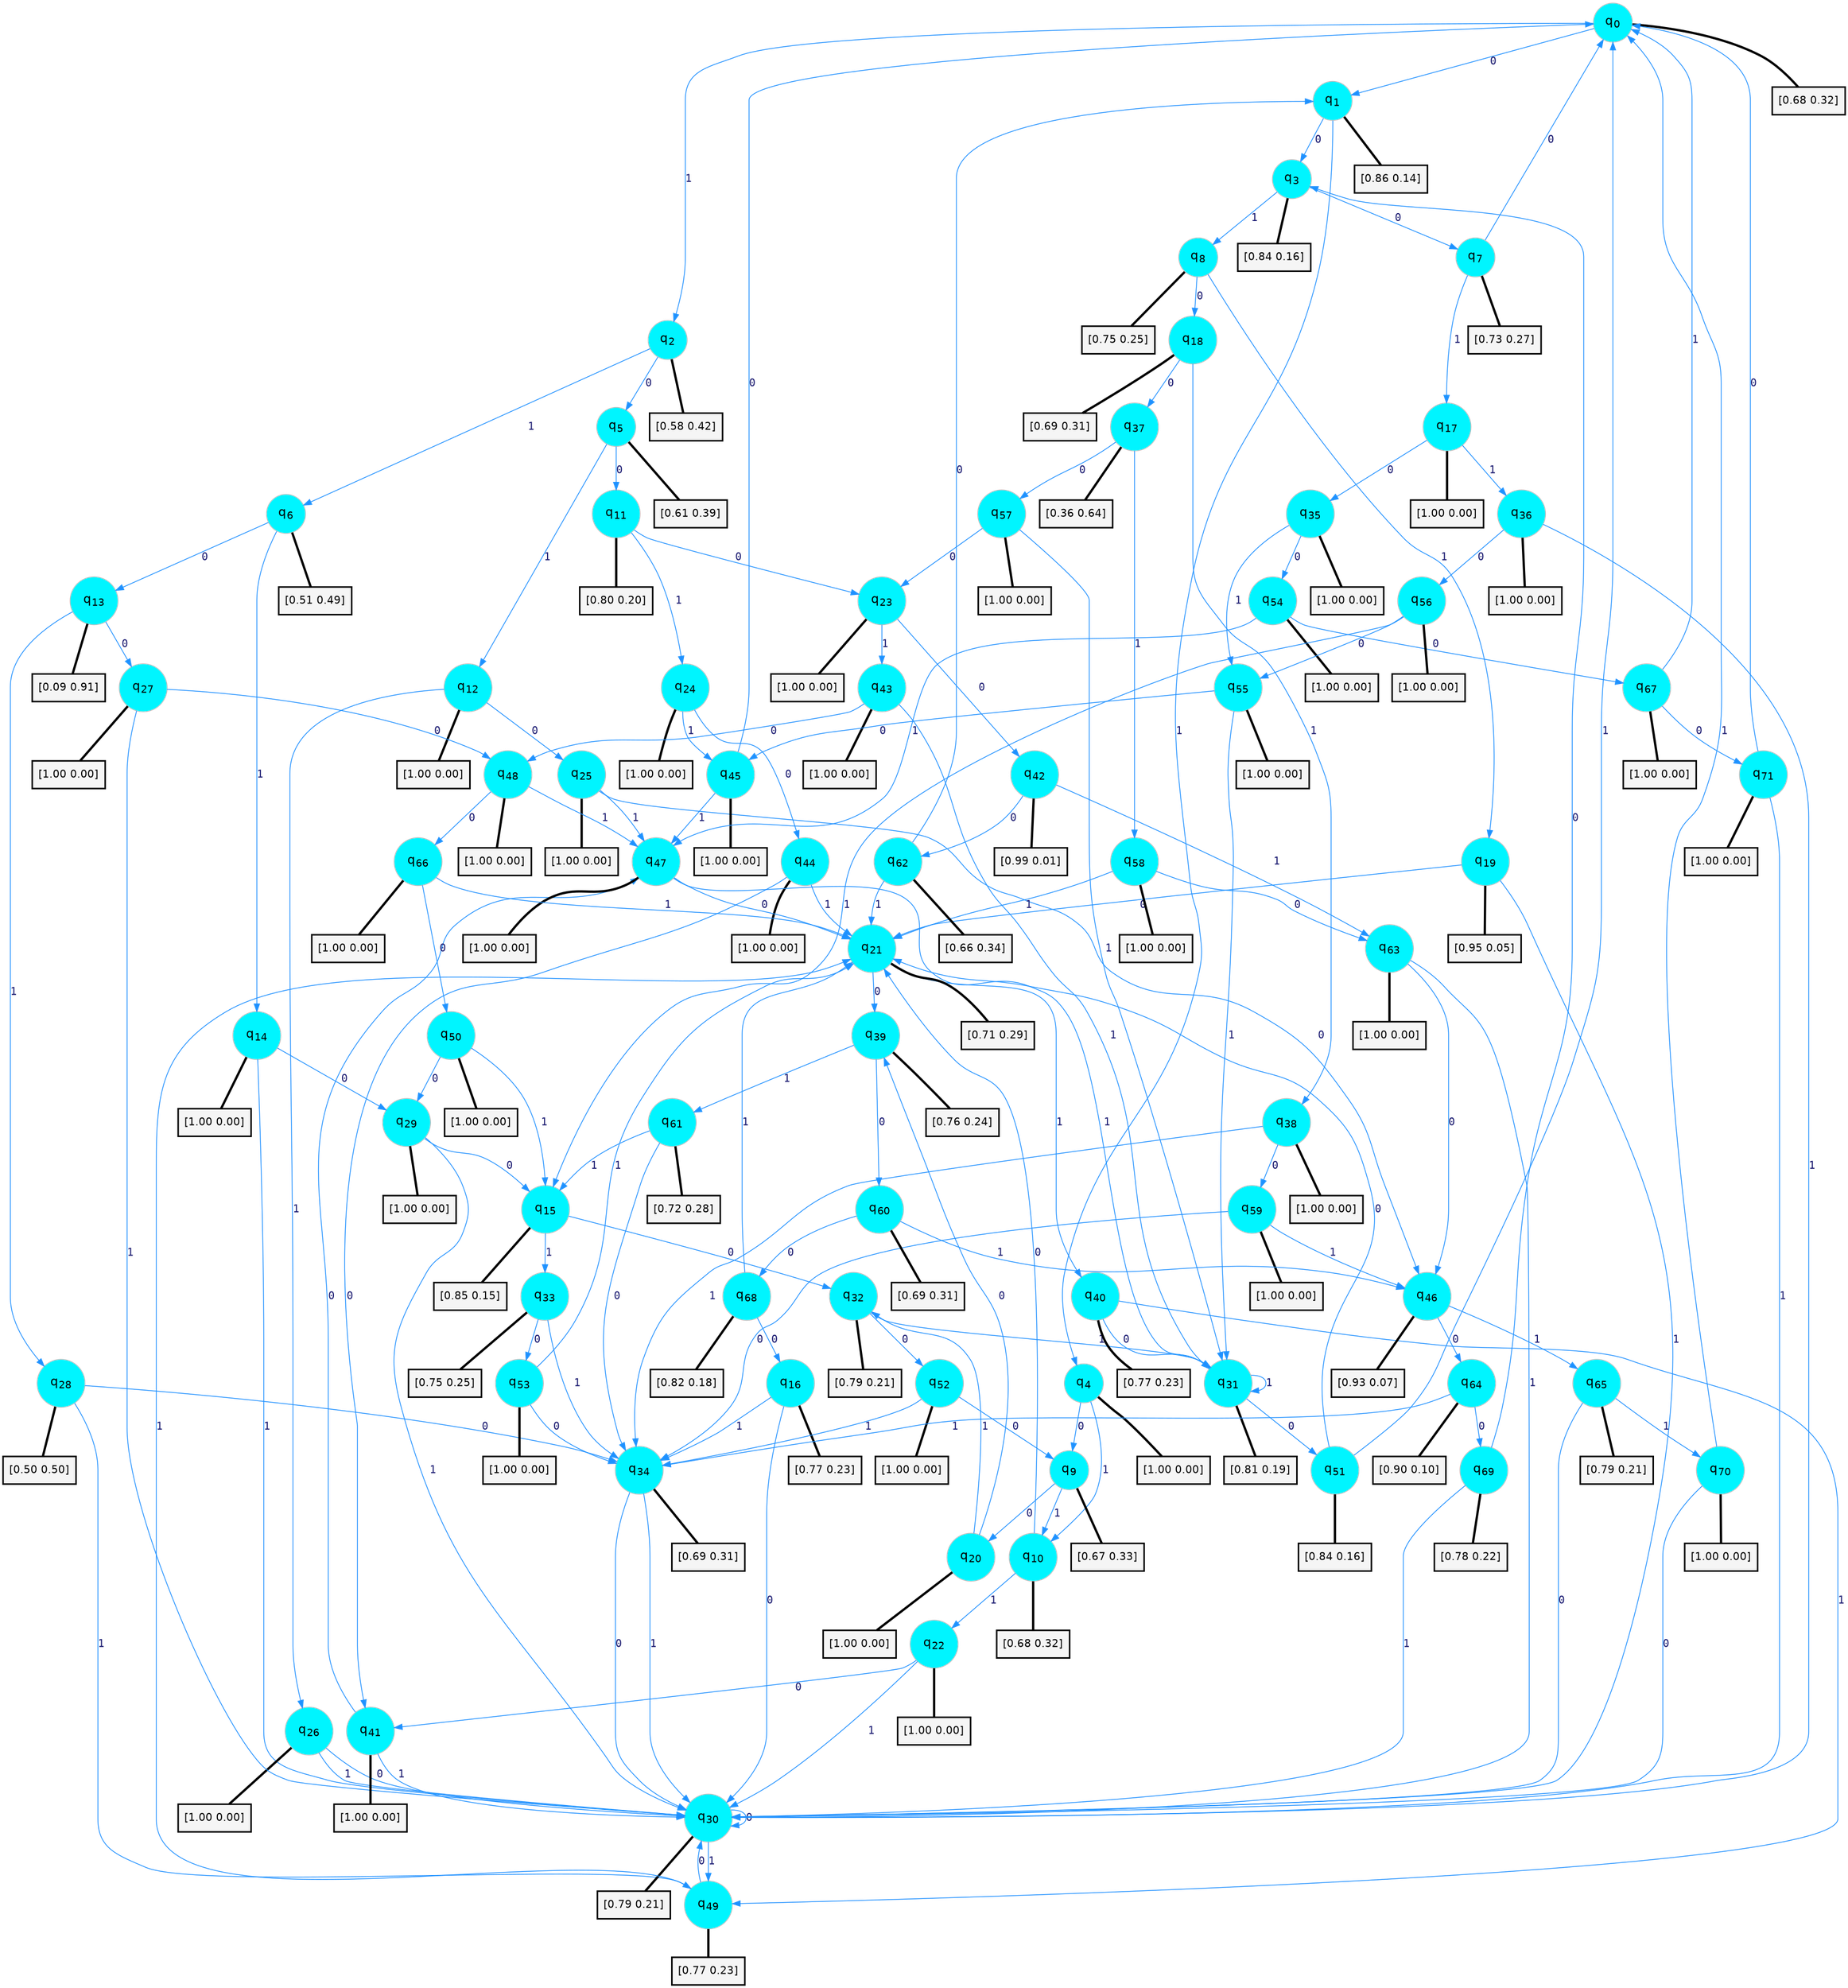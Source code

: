 digraph G {
graph [
bgcolor=transparent, dpi=300, rankdir=TD, size="40,25"];
node [
color=gray, fillcolor=turquoise1, fontcolor=black, fontname=Helvetica, fontsize=16, fontweight=bold, shape=circle, style=filled];
edge [
arrowsize=1, color=dodgerblue1, fontcolor=midnightblue, fontname=courier, fontweight=bold, penwidth=1, style=solid, weight=20];
0[label=<q<SUB>0</SUB>>];
1[label=<q<SUB>1</SUB>>];
2[label=<q<SUB>2</SUB>>];
3[label=<q<SUB>3</SUB>>];
4[label=<q<SUB>4</SUB>>];
5[label=<q<SUB>5</SUB>>];
6[label=<q<SUB>6</SUB>>];
7[label=<q<SUB>7</SUB>>];
8[label=<q<SUB>8</SUB>>];
9[label=<q<SUB>9</SUB>>];
10[label=<q<SUB>10</SUB>>];
11[label=<q<SUB>11</SUB>>];
12[label=<q<SUB>12</SUB>>];
13[label=<q<SUB>13</SUB>>];
14[label=<q<SUB>14</SUB>>];
15[label=<q<SUB>15</SUB>>];
16[label=<q<SUB>16</SUB>>];
17[label=<q<SUB>17</SUB>>];
18[label=<q<SUB>18</SUB>>];
19[label=<q<SUB>19</SUB>>];
20[label=<q<SUB>20</SUB>>];
21[label=<q<SUB>21</SUB>>];
22[label=<q<SUB>22</SUB>>];
23[label=<q<SUB>23</SUB>>];
24[label=<q<SUB>24</SUB>>];
25[label=<q<SUB>25</SUB>>];
26[label=<q<SUB>26</SUB>>];
27[label=<q<SUB>27</SUB>>];
28[label=<q<SUB>28</SUB>>];
29[label=<q<SUB>29</SUB>>];
30[label=<q<SUB>30</SUB>>];
31[label=<q<SUB>31</SUB>>];
32[label=<q<SUB>32</SUB>>];
33[label=<q<SUB>33</SUB>>];
34[label=<q<SUB>34</SUB>>];
35[label=<q<SUB>35</SUB>>];
36[label=<q<SUB>36</SUB>>];
37[label=<q<SUB>37</SUB>>];
38[label=<q<SUB>38</SUB>>];
39[label=<q<SUB>39</SUB>>];
40[label=<q<SUB>40</SUB>>];
41[label=<q<SUB>41</SUB>>];
42[label=<q<SUB>42</SUB>>];
43[label=<q<SUB>43</SUB>>];
44[label=<q<SUB>44</SUB>>];
45[label=<q<SUB>45</SUB>>];
46[label=<q<SUB>46</SUB>>];
47[label=<q<SUB>47</SUB>>];
48[label=<q<SUB>48</SUB>>];
49[label=<q<SUB>49</SUB>>];
50[label=<q<SUB>50</SUB>>];
51[label=<q<SUB>51</SUB>>];
52[label=<q<SUB>52</SUB>>];
53[label=<q<SUB>53</SUB>>];
54[label=<q<SUB>54</SUB>>];
55[label=<q<SUB>55</SUB>>];
56[label=<q<SUB>56</SUB>>];
57[label=<q<SUB>57</SUB>>];
58[label=<q<SUB>58</SUB>>];
59[label=<q<SUB>59</SUB>>];
60[label=<q<SUB>60</SUB>>];
61[label=<q<SUB>61</SUB>>];
62[label=<q<SUB>62</SUB>>];
63[label=<q<SUB>63</SUB>>];
64[label=<q<SUB>64</SUB>>];
65[label=<q<SUB>65</SUB>>];
66[label=<q<SUB>66</SUB>>];
67[label=<q<SUB>67</SUB>>];
68[label=<q<SUB>68</SUB>>];
69[label=<q<SUB>69</SUB>>];
70[label=<q<SUB>70</SUB>>];
71[label=<q<SUB>71</SUB>>];
72[label="[0.68 0.32]", shape=box,fontcolor=black, fontname=Helvetica, fontsize=14, penwidth=2, fillcolor=whitesmoke,color=black];
73[label="[0.86 0.14]", shape=box,fontcolor=black, fontname=Helvetica, fontsize=14, penwidth=2, fillcolor=whitesmoke,color=black];
74[label="[0.58 0.42]", shape=box,fontcolor=black, fontname=Helvetica, fontsize=14, penwidth=2, fillcolor=whitesmoke,color=black];
75[label="[0.84 0.16]", shape=box,fontcolor=black, fontname=Helvetica, fontsize=14, penwidth=2, fillcolor=whitesmoke,color=black];
76[label="[1.00 0.00]", shape=box,fontcolor=black, fontname=Helvetica, fontsize=14, penwidth=2, fillcolor=whitesmoke,color=black];
77[label="[0.61 0.39]", shape=box,fontcolor=black, fontname=Helvetica, fontsize=14, penwidth=2, fillcolor=whitesmoke,color=black];
78[label="[0.51 0.49]", shape=box,fontcolor=black, fontname=Helvetica, fontsize=14, penwidth=2, fillcolor=whitesmoke,color=black];
79[label="[0.73 0.27]", shape=box,fontcolor=black, fontname=Helvetica, fontsize=14, penwidth=2, fillcolor=whitesmoke,color=black];
80[label="[0.75 0.25]", shape=box,fontcolor=black, fontname=Helvetica, fontsize=14, penwidth=2, fillcolor=whitesmoke,color=black];
81[label="[0.67 0.33]", shape=box,fontcolor=black, fontname=Helvetica, fontsize=14, penwidth=2, fillcolor=whitesmoke,color=black];
82[label="[0.68 0.32]", shape=box,fontcolor=black, fontname=Helvetica, fontsize=14, penwidth=2, fillcolor=whitesmoke,color=black];
83[label="[0.80 0.20]", shape=box,fontcolor=black, fontname=Helvetica, fontsize=14, penwidth=2, fillcolor=whitesmoke,color=black];
84[label="[1.00 0.00]", shape=box,fontcolor=black, fontname=Helvetica, fontsize=14, penwidth=2, fillcolor=whitesmoke,color=black];
85[label="[0.09 0.91]", shape=box,fontcolor=black, fontname=Helvetica, fontsize=14, penwidth=2, fillcolor=whitesmoke,color=black];
86[label="[1.00 0.00]", shape=box,fontcolor=black, fontname=Helvetica, fontsize=14, penwidth=2, fillcolor=whitesmoke,color=black];
87[label="[0.85 0.15]", shape=box,fontcolor=black, fontname=Helvetica, fontsize=14, penwidth=2, fillcolor=whitesmoke,color=black];
88[label="[0.77 0.23]", shape=box,fontcolor=black, fontname=Helvetica, fontsize=14, penwidth=2, fillcolor=whitesmoke,color=black];
89[label="[1.00 0.00]", shape=box,fontcolor=black, fontname=Helvetica, fontsize=14, penwidth=2, fillcolor=whitesmoke,color=black];
90[label="[0.69 0.31]", shape=box,fontcolor=black, fontname=Helvetica, fontsize=14, penwidth=2, fillcolor=whitesmoke,color=black];
91[label="[0.95 0.05]", shape=box,fontcolor=black, fontname=Helvetica, fontsize=14, penwidth=2, fillcolor=whitesmoke,color=black];
92[label="[1.00 0.00]", shape=box,fontcolor=black, fontname=Helvetica, fontsize=14, penwidth=2, fillcolor=whitesmoke,color=black];
93[label="[0.71 0.29]", shape=box,fontcolor=black, fontname=Helvetica, fontsize=14, penwidth=2, fillcolor=whitesmoke,color=black];
94[label="[1.00 0.00]", shape=box,fontcolor=black, fontname=Helvetica, fontsize=14, penwidth=2, fillcolor=whitesmoke,color=black];
95[label="[1.00 0.00]", shape=box,fontcolor=black, fontname=Helvetica, fontsize=14, penwidth=2, fillcolor=whitesmoke,color=black];
96[label="[1.00 0.00]", shape=box,fontcolor=black, fontname=Helvetica, fontsize=14, penwidth=2, fillcolor=whitesmoke,color=black];
97[label="[1.00 0.00]", shape=box,fontcolor=black, fontname=Helvetica, fontsize=14, penwidth=2, fillcolor=whitesmoke,color=black];
98[label="[1.00 0.00]", shape=box,fontcolor=black, fontname=Helvetica, fontsize=14, penwidth=2, fillcolor=whitesmoke,color=black];
99[label="[1.00 0.00]", shape=box,fontcolor=black, fontname=Helvetica, fontsize=14, penwidth=2, fillcolor=whitesmoke,color=black];
100[label="[0.50 0.50]", shape=box,fontcolor=black, fontname=Helvetica, fontsize=14, penwidth=2, fillcolor=whitesmoke,color=black];
101[label="[1.00 0.00]", shape=box,fontcolor=black, fontname=Helvetica, fontsize=14, penwidth=2, fillcolor=whitesmoke,color=black];
102[label="[0.79 0.21]", shape=box,fontcolor=black, fontname=Helvetica, fontsize=14, penwidth=2, fillcolor=whitesmoke,color=black];
103[label="[0.81 0.19]", shape=box,fontcolor=black, fontname=Helvetica, fontsize=14, penwidth=2, fillcolor=whitesmoke,color=black];
104[label="[0.79 0.21]", shape=box,fontcolor=black, fontname=Helvetica, fontsize=14, penwidth=2, fillcolor=whitesmoke,color=black];
105[label="[0.75 0.25]", shape=box,fontcolor=black, fontname=Helvetica, fontsize=14, penwidth=2, fillcolor=whitesmoke,color=black];
106[label="[0.69 0.31]", shape=box,fontcolor=black, fontname=Helvetica, fontsize=14, penwidth=2, fillcolor=whitesmoke,color=black];
107[label="[1.00 0.00]", shape=box,fontcolor=black, fontname=Helvetica, fontsize=14, penwidth=2, fillcolor=whitesmoke,color=black];
108[label="[1.00 0.00]", shape=box,fontcolor=black, fontname=Helvetica, fontsize=14, penwidth=2, fillcolor=whitesmoke,color=black];
109[label="[0.36 0.64]", shape=box,fontcolor=black, fontname=Helvetica, fontsize=14, penwidth=2, fillcolor=whitesmoke,color=black];
110[label="[1.00 0.00]", shape=box,fontcolor=black, fontname=Helvetica, fontsize=14, penwidth=2, fillcolor=whitesmoke,color=black];
111[label="[0.76 0.24]", shape=box,fontcolor=black, fontname=Helvetica, fontsize=14, penwidth=2, fillcolor=whitesmoke,color=black];
112[label="[0.77 0.23]", shape=box,fontcolor=black, fontname=Helvetica, fontsize=14, penwidth=2, fillcolor=whitesmoke,color=black];
113[label="[1.00 0.00]", shape=box,fontcolor=black, fontname=Helvetica, fontsize=14, penwidth=2, fillcolor=whitesmoke,color=black];
114[label="[0.99 0.01]", shape=box,fontcolor=black, fontname=Helvetica, fontsize=14, penwidth=2, fillcolor=whitesmoke,color=black];
115[label="[1.00 0.00]", shape=box,fontcolor=black, fontname=Helvetica, fontsize=14, penwidth=2, fillcolor=whitesmoke,color=black];
116[label="[1.00 0.00]", shape=box,fontcolor=black, fontname=Helvetica, fontsize=14, penwidth=2, fillcolor=whitesmoke,color=black];
117[label="[1.00 0.00]", shape=box,fontcolor=black, fontname=Helvetica, fontsize=14, penwidth=2, fillcolor=whitesmoke,color=black];
118[label="[0.93 0.07]", shape=box,fontcolor=black, fontname=Helvetica, fontsize=14, penwidth=2, fillcolor=whitesmoke,color=black];
119[label="[1.00 0.00]", shape=box,fontcolor=black, fontname=Helvetica, fontsize=14, penwidth=2, fillcolor=whitesmoke,color=black];
120[label="[1.00 0.00]", shape=box,fontcolor=black, fontname=Helvetica, fontsize=14, penwidth=2, fillcolor=whitesmoke,color=black];
121[label="[0.77 0.23]", shape=box,fontcolor=black, fontname=Helvetica, fontsize=14, penwidth=2, fillcolor=whitesmoke,color=black];
122[label="[1.00 0.00]", shape=box,fontcolor=black, fontname=Helvetica, fontsize=14, penwidth=2, fillcolor=whitesmoke,color=black];
123[label="[0.84 0.16]", shape=box,fontcolor=black, fontname=Helvetica, fontsize=14, penwidth=2, fillcolor=whitesmoke,color=black];
124[label="[1.00 0.00]", shape=box,fontcolor=black, fontname=Helvetica, fontsize=14, penwidth=2, fillcolor=whitesmoke,color=black];
125[label="[1.00 0.00]", shape=box,fontcolor=black, fontname=Helvetica, fontsize=14, penwidth=2, fillcolor=whitesmoke,color=black];
126[label="[1.00 0.00]", shape=box,fontcolor=black, fontname=Helvetica, fontsize=14, penwidth=2, fillcolor=whitesmoke,color=black];
127[label="[1.00 0.00]", shape=box,fontcolor=black, fontname=Helvetica, fontsize=14, penwidth=2, fillcolor=whitesmoke,color=black];
128[label="[1.00 0.00]", shape=box,fontcolor=black, fontname=Helvetica, fontsize=14, penwidth=2, fillcolor=whitesmoke,color=black];
129[label="[1.00 0.00]", shape=box,fontcolor=black, fontname=Helvetica, fontsize=14, penwidth=2, fillcolor=whitesmoke,color=black];
130[label="[1.00 0.00]", shape=box,fontcolor=black, fontname=Helvetica, fontsize=14, penwidth=2, fillcolor=whitesmoke,color=black];
131[label="[1.00 0.00]", shape=box,fontcolor=black, fontname=Helvetica, fontsize=14, penwidth=2, fillcolor=whitesmoke,color=black];
132[label="[0.69 0.31]", shape=box,fontcolor=black, fontname=Helvetica, fontsize=14, penwidth=2, fillcolor=whitesmoke,color=black];
133[label="[0.72 0.28]", shape=box,fontcolor=black, fontname=Helvetica, fontsize=14, penwidth=2, fillcolor=whitesmoke,color=black];
134[label="[0.66 0.34]", shape=box,fontcolor=black, fontname=Helvetica, fontsize=14, penwidth=2, fillcolor=whitesmoke,color=black];
135[label="[1.00 0.00]", shape=box,fontcolor=black, fontname=Helvetica, fontsize=14, penwidth=2, fillcolor=whitesmoke,color=black];
136[label="[0.90 0.10]", shape=box,fontcolor=black, fontname=Helvetica, fontsize=14, penwidth=2, fillcolor=whitesmoke,color=black];
137[label="[0.79 0.21]", shape=box,fontcolor=black, fontname=Helvetica, fontsize=14, penwidth=2, fillcolor=whitesmoke,color=black];
138[label="[1.00 0.00]", shape=box,fontcolor=black, fontname=Helvetica, fontsize=14, penwidth=2, fillcolor=whitesmoke,color=black];
139[label="[1.00 0.00]", shape=box,fontcolor=black, fontname=Helvetica, fontsize=14, penwidth=2, fillcolor=whitesmoke,color=black];
140[label="[0.82 0.18]", shape=box,fontcolor=black, fontname=Helvetica, fontsize=14, penwidth=2, fillcolor=whitesmoke,color=black];
141[label="[0.78 0.22]", shape=box,fontcolor=black, fontname=Helvetica, fontsize=14, penwidth=2, fillcolor=whitesmoke,color=black];
142[label="[1.00 0.00]", shape=box,fontcolor=black, fontname=Helvetica, fontsize=14, penwidth=2, fillcolor=whitesmoke,color=black];
143[label="[1.00 0.00]", shape=box,fontcolor=black, fontname=Helvetica, fontsize=14, penwidth=2, fillcolor=whitesmoke,color=black];
0->1 [label=0];
0->2 [label=1];
0->72 [arrowhead=none, penwidth=3,color=black];
1->3 [label=0];
1->4 [label=1];
1->73 [arrowhead=none, penwidth=3,color=black];
2->5 [label=0];
2->6 [label=1];
2->74 [arrowhead=none, penwidth=3,color=black];
3->7 [label=0];
3->8 [label=1];
3->75 [arrowhead=none, penwidth=3,color=black];
4->9 [label=0];
4->10 [label=1];
4->76 [arrowhead=none, penwidth=3,color=black];
5->11 [label=0];
5->12 [label=1];
5->77 [arrowhead=none, penwidth=3,color=black];
6->13 [label=0];
6->14 [label=1];
6->78 [arrowhead=none, penwidth=3,color=black];
7->0 [label=0];
7->17 [label=1];
7->79 [arrowhead=none, penwidth=3,color=black];
8->18 [label=0];
8->19 [label=1];
8->80 [arrowhead=none, penwidth=3,color=black];
9->20 [label=0];
9->10 [label=1];
9->81 [arrowhead=none, penwidth=3,color=black];
10->21 [label=0];
10->22 [label=1];
10->82 [arrowhead=none, penwidth=3,color=black];
11->23 [label=0];
11->24 [label=1];
11->83 [arrowhead=none, penwidth=3,color=black];
12->25 [label=0];
12->26 [label=1];
12->84 [arrowhead=none, penwidth=3,color=black];
13->27 [label=0];
13->28 [label=1];
13->85 [arrowhead=none, penwidth=3,color=black];
14->29 [label=0];
14->30 [label=1];
14->86 [arrowhead=none, penwidth=3,color=black];
15->32 [label=0];
15->33 [label=1];
15->87 [arrowhead=none, penwidth=3,color=black];
16->30 [label=0];
16->34 [label=1];
16->88 [arrowhead=none, penwidth=3,color=black];
17->35 [label=0];
17->36 [label=1];
17->89 [arrowhead=none, penwidth=3,color=black];
18->37 [label=0];
18->38 [label=1];
18->90 [arrowhead=none, penwidth=3,color=black];
19->21 [label=0];
19->30 [label=1];
19->91 [arrowhead=none, penwidth=3,color=black];
20->39 [label=0];
20->32 [label=1];
20->92 [arrowhead=none, penwidth=3,color=black];
21->39 [label=0];
21->40 [label=1];
21->93 [arrowhead=none, penwidth=3,color=black];
22->41 [label=0];
22->30 [label=1];
22->94 [arrowhead=none, penwidth=3,color=black];
23->42 [label=0];
23->43 [label=1];
23->95 [arrowhead=none, penwidth=3,color=black];
24->44 [label=0];
24->45 [label=1];
24->96 [arrowhead=none, penwidth=3,color=black];
25->46 [label=0];
25->47 [label=1];
25->97 [arrowhead=none, penwidth=3,color=black];
26->30 [label=0];
26->30 [label=1];
26->98 [arrowhead=none, penwidth=3,color=black];
27->48 [label=0];
27->30 [label=1];
27->99 [arrowhead=none, penwidth=3,color=black];
28->34 [label=0];
28->49 [label=1];
28->100 [arrowhead=none, penwidth=3,color=black];
29->15 [label=0];
29->30 [label=1];
29->101 [arrowhead=none, penwidth=3,color=black];
30->30 [label=0];
30->49 [label=1];
30->102 [arrowhead=none, penwidth=3,color=black];
31->51 [label=0];
31->31 [label=1];
31->103 [arrowhead=none, penwidth=3,color=black];
32->52 [label=0];
32->31 [label=1];
32->104 [arrowhead=none, penwidth=3,color=black];
33->53 [label=0];
33->34 [label=1];
33->105 [arrowhead=none, penwidth=3,color=black];
34->30 [label=0];
34->30 [label=1];
34->106 [arrowhead=none, penwidth=3,color=black];
35->54 [label=0];
35->55 [label=1];
35->107 [arrowhead=none, penwidth=3,color=black];
36->56 [label=0];
36->30 [label=1];
36->108 [arrowhead=none, penwidth=3,color=black];
37->57 [label=0];
37->58 [label=1];
37->109 [arrowhead=none, penwidth=3,color=black];
38->59 [label=0];
38->34 [label=1];
38->110 [arrowhead=none, penwidth=3,color=black];
39->60 [label=0];
39->61 [label=1];
39->111 [arrowhead=none, penwidth=3,color=black];
40->31 [label=0];
40->49 [label=1];
40->112 [arrowhead=none, penwidth=3,color=black];
41->47 [label=0];
41->30 [label=1];
41->113 [arrowhead=none, penwidth=3,color=black];
42->62 [label=0];
42->63 [label=1];
42->114 [arrowhead=none, penwidth=3,color=black];
43->48 [label=0];
43->31 [label=1];
43->115 [arrowhead=none, penwidth=3,color=black];
44->41 [label=0];
44->21 [label=1];
44->116 [arrowhead=none, penwidth=3,color=black];
45->0 [label=0];
45->47 [label=1];
45->117 [arrowhead=none, penwidth=3,color=black];
46->64 [label=0];
46->65 [label=1];
46->118 [arrowhead=none, penwidth=3,color=black];
47->21 [label=0];
47->31 [label=1];
47->119 [arrowhead=none, penwidth=3,color=black];
48->66 [label=0];
48->47 [label=1];
48->120 [arrowhead=none, penwidth=3,color=black];
49->30 [label=0];
49->21 [label=1];
49->121 [arrowhead=none, penwidth=3,color=black];
50->29 [label=0];
50->15 [label=1];
50->122 [arrowhead=none, penwidth=3,color=black];
51->21 [label=0];
51->0 [label=1];
51->123 [arrowhead=none, penwidth=3,color=black];
52->9 [label=0];
52->34 [label=1];
52->124 [arrowhead=none, penwidth=3,color=black];
53->34 [label=0];
53->21 [label=1];
53->125 [arrowhead=none, penwidth=3,color=black];
54->67 [label=0];
54->47 [label=1];
54->126 [arrowhead=none, penwidth=3,color=black];
55->45 [label=0];
55->31 [label=1];
55->127 [arrowhead=none, penwidth=3,color=black];
56->55 [label=0];
56->15 [label=1];
56->128 [arrowhead=none, penwidth=3,color=black];
57->23 [label=0];
57->31 [label=1];
57->129 [arrowhead=none, penwidth=3,color=black];
58->63 [label=0];
58->21 [label=1];
58->130 [arrowhead=none, penwidth=3,color=black];
59->34 [label=0];
59->46 [label=1];
59->131 [arrowhead=none, penwidth=3,color=black];
60->68 [label=0];
60->46 [label=1];
60->132 [arrowhead=none, penwidth=3,color=black];
61->34 [label=0];
61->15 [label=1];
61->133 [arrowhead=none, penwidth=3,color=black];
62->1 [label=0];
62->21 [label=1];
62->134 [arrowhead=none, penwidth=3,color=black];
63->46 [label=0];
63->30 [label=1];
63->135 [arrowhead=none, penwidth=3,color=black];
64->69 [label=0];
64->34 [label=1];
64->136 [arrowhead=none, penwidth=3,color=black];
65->30 [label=0];
65->70 [label=1];
65->137 [arrowhead=none, penwidth=3,color=black];
66->50 [label=0];
66->21 [label=1];
66->138 [arrowhead=none, penwidth=3,color=black];
67->71 [label=0];
67->0 [label=1];
67->139 [arrowhead=none, penwidth=3,color=black];
68->16 [label=0];
68->21 [label=1];
68->140 [arrowhead=none, penwidth=3,color=black];
69->3 [label=0];
69->30 [label=1];
69->141 [arrowhead=none, penwidth=3,color=black];
70->30 [label=0];
70->0 [label=1];
70->142 [arrowhead=none, penwidth=3,color=black];
71->0 [label=0];
71->30 [label=1];
71->143 [arrowhead=none, penwidth=3,color=black];
}
